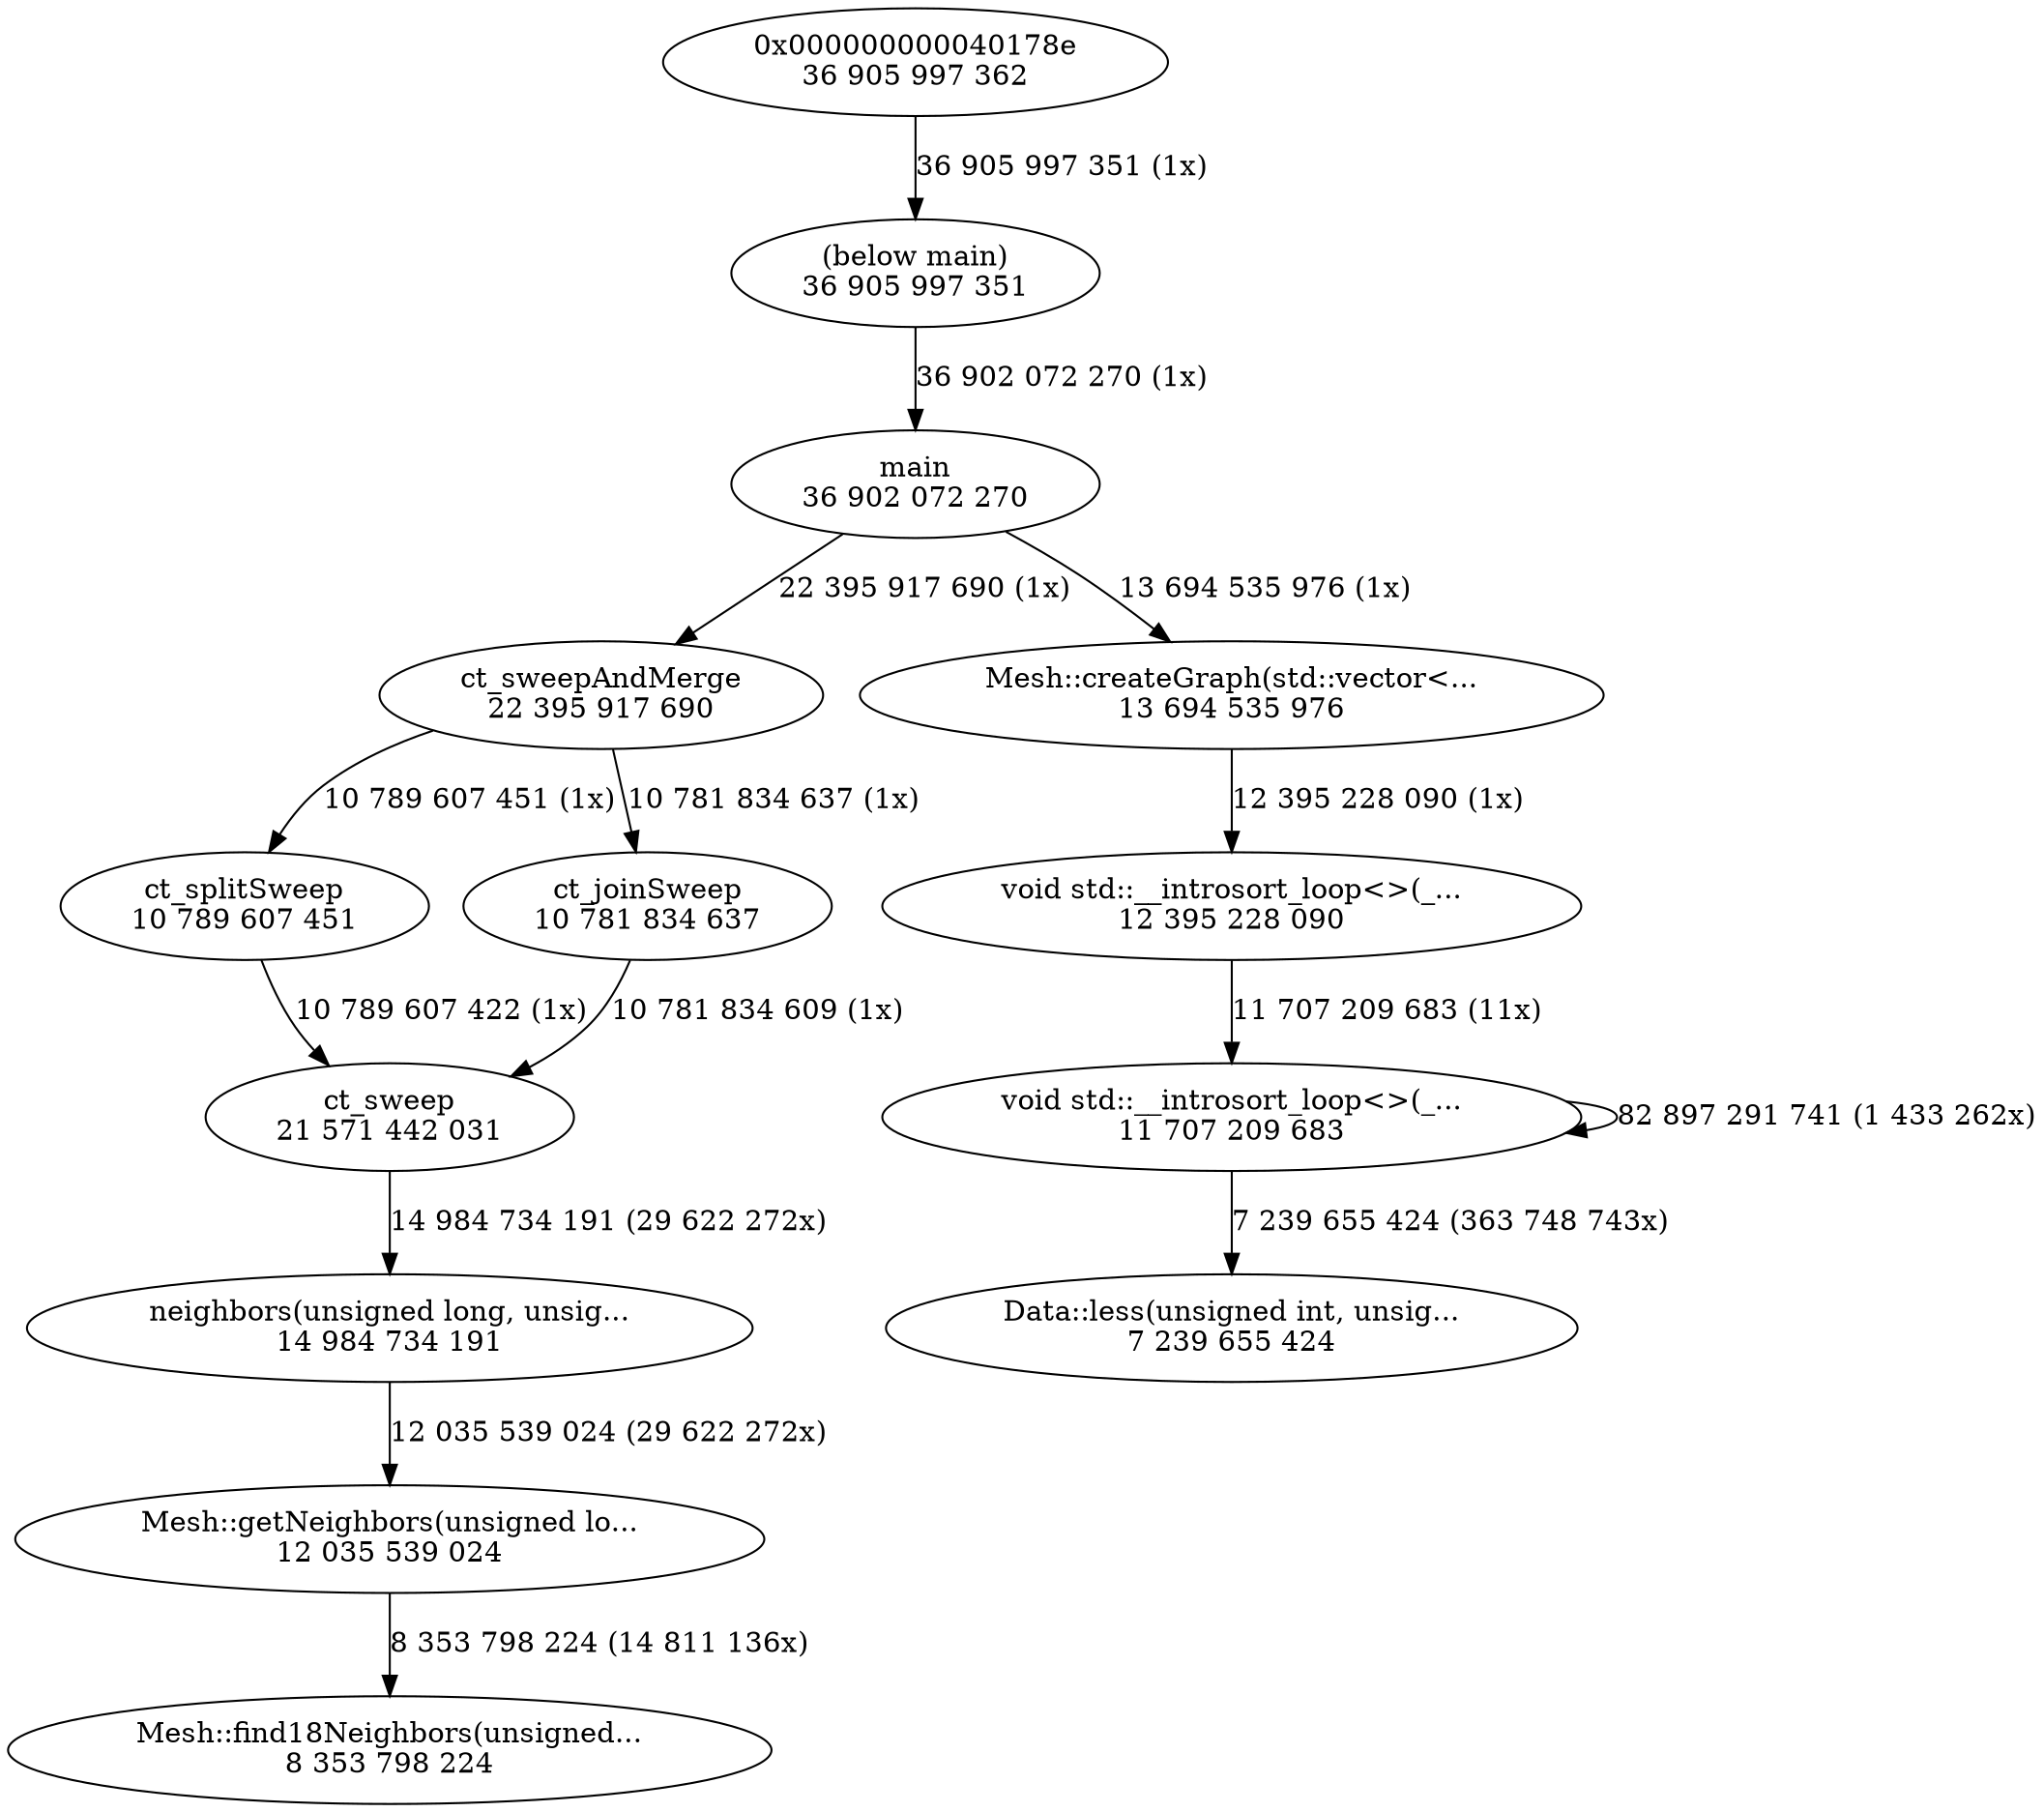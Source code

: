 digraph "callgraph" {
  F1271668 [label="ct_splitSweep\n10 789 607 451"];
  F1271d68 [label="ct_sweep\n21 571 442 031"];
  F1283f48 [label="ct_sweepAndMerge\n22 395 917 690"];
  F1284688 [label="ct_joinSweep\n10 781 834 637"];
  F12868e8 [label="neighbors(unsigned long, unsig...\n14 984 734 191"];
  F1292de8 [label="Mesh::createGraph(std::vector<...\n13 694 535 976"];
  F12940a8 [label="void std::__introsort_loop<>(_...\n12 395 228 090"];
  F1294b28 [label="Data::less(unsigned int, unsig...\n7 239 655 424"];
  F1296678 [label="Mesh::getNeighbors(unsigned lo...\n12 035 539 024"];
  F1296c38 [label="Mesh::find18Neighbors(unsigned...\n8 353 798 224"];
  F12e9f28 [label="(below main)\n36 905 997 351"];
  F12ee2b8 [label="main\n36 902 072 270"];
  F1313fa8 [label="0x000000000040178e\n36 905 997 362"];
  F13443b8 [label="void std::__introsort_loop<>(_...\n11 707 209 683"];
  F1271668 -> F1271d68 [weight=3,label="10 789 607 422 (1x)"];
  F1271d68 -> F12868e8 [weight=3,label="14 984 734 191 (29 622 272x)"];
  F1283f48 -> F1271668 [weight=3,label="10 789 607 451 (1x)"];
  F1283f48 -> F1284688 [weight=3,label="10 781 834 637 (1x)"];
  F1284688 -> F1271d68 [weight=3,label="10 781 834 609 (1x)"];
  F12868e8 -> F1296678 [weight=3,label="12 035 539 024 (29 622 272x)"];
  F1292de8 -> F12940a8 [weight=3,label="12 395 228 090 (1x)"];
  F12940a8 -> F13443b8 [weight=3,label="11 707 209 683 (11x)"];
  F1296678 -> F1296c38 [weight=3,label="8 353 798 224 (14 811 136x)"];
  F12e9f28 -> F12ee2b8 [weight=3,label="36 902 072 270 (1x)"];
  F12ee2b8 -> F1283f48 [weight=3,label="22 395 917 690 (1x)"];
  F12ee2b8 -> F1292de8 [weight=3,label="13 694 535 976 (1x)"];
  F1313fa8 -> F12e9f28 [weight=3,label="36 905 997 351 (1x)"];
  F13443b8 -> F1294b28 [weight=3,label="7 239 655 424 (363 748 743x)"];
  F13443b8 -> F13443b8 [weight=3,label="82 897 291 741 (1 433 262x)"];
}
